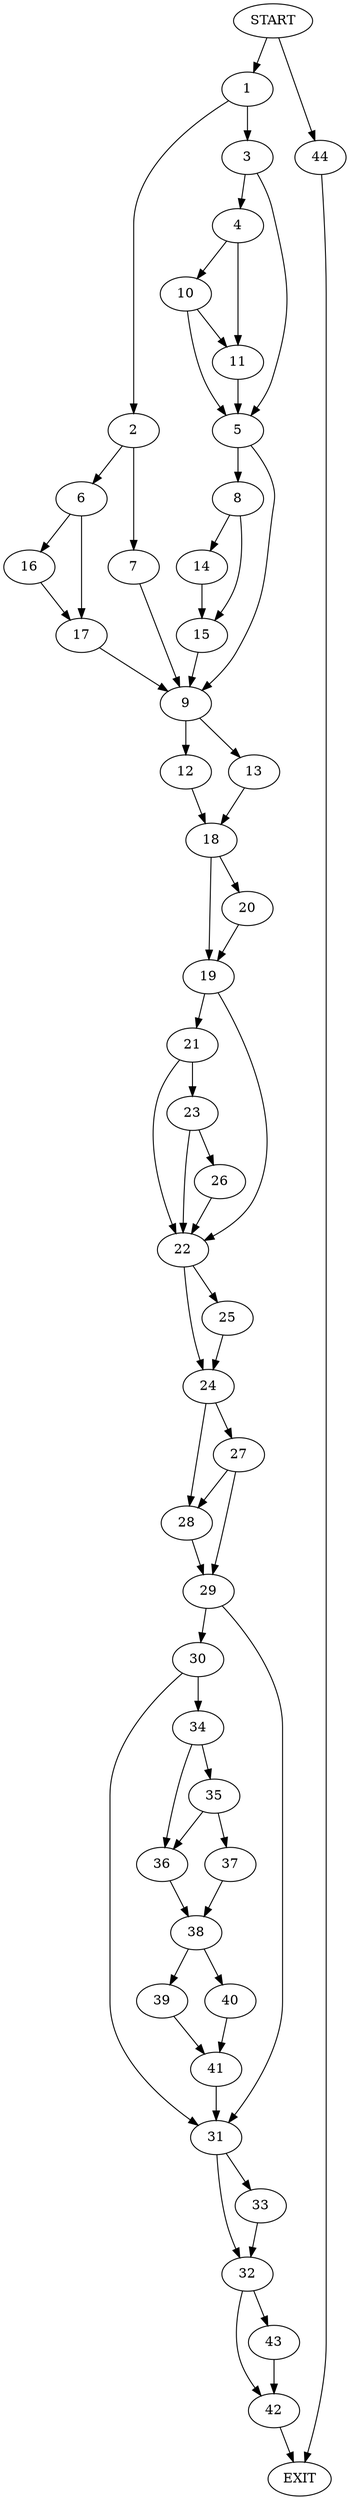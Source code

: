 digraph {
0 [label="START"]
45 [label="EXIT"]
0 -> 1
1 -> 2
1 -> 3
3 -> 4
3 -> 5
2 -> 6
2 -> 7
5 -> 8
5 -> 9
4 -> 10
4 -> 11
10 -> 11
10 -> 5
11 -> 5
9 -> 12
9 -> 13
8 -> 14
8 -> 15
15 -> 9
14 -> 15
6 -> 16
6 -> 17
7 -> 9
16 -> 17
17 -> 9
12 -> 18
13 -> 18
18 -> 19
18 -> 20
19 -> 21
19 -> 22
20 -> 19
21 -> 23
21 -> 22
22 -> 24
22 -> 25
23 -> 26
23 -> 22
26 -> 22
25 -> 24
24 -> 27
24 -> 28
28 -> 29
27 -> 29
27 -> 28
29 -> 30
29 -> 31
31 -> 32
31 -> 33
30 -> 34
30 -> 31
34 -> 35
34 -> 36
35 -> 37
35 -> 36
36 -> 38
37 -> 38
38 -> 39
38 -> 40
39 -> 41
40 -> 41
41 -> 31
32 -> 42
32 -> 43
33 -> 32
0 -> 44
44 -> 45
42 -> 45
43 -> 42
}
